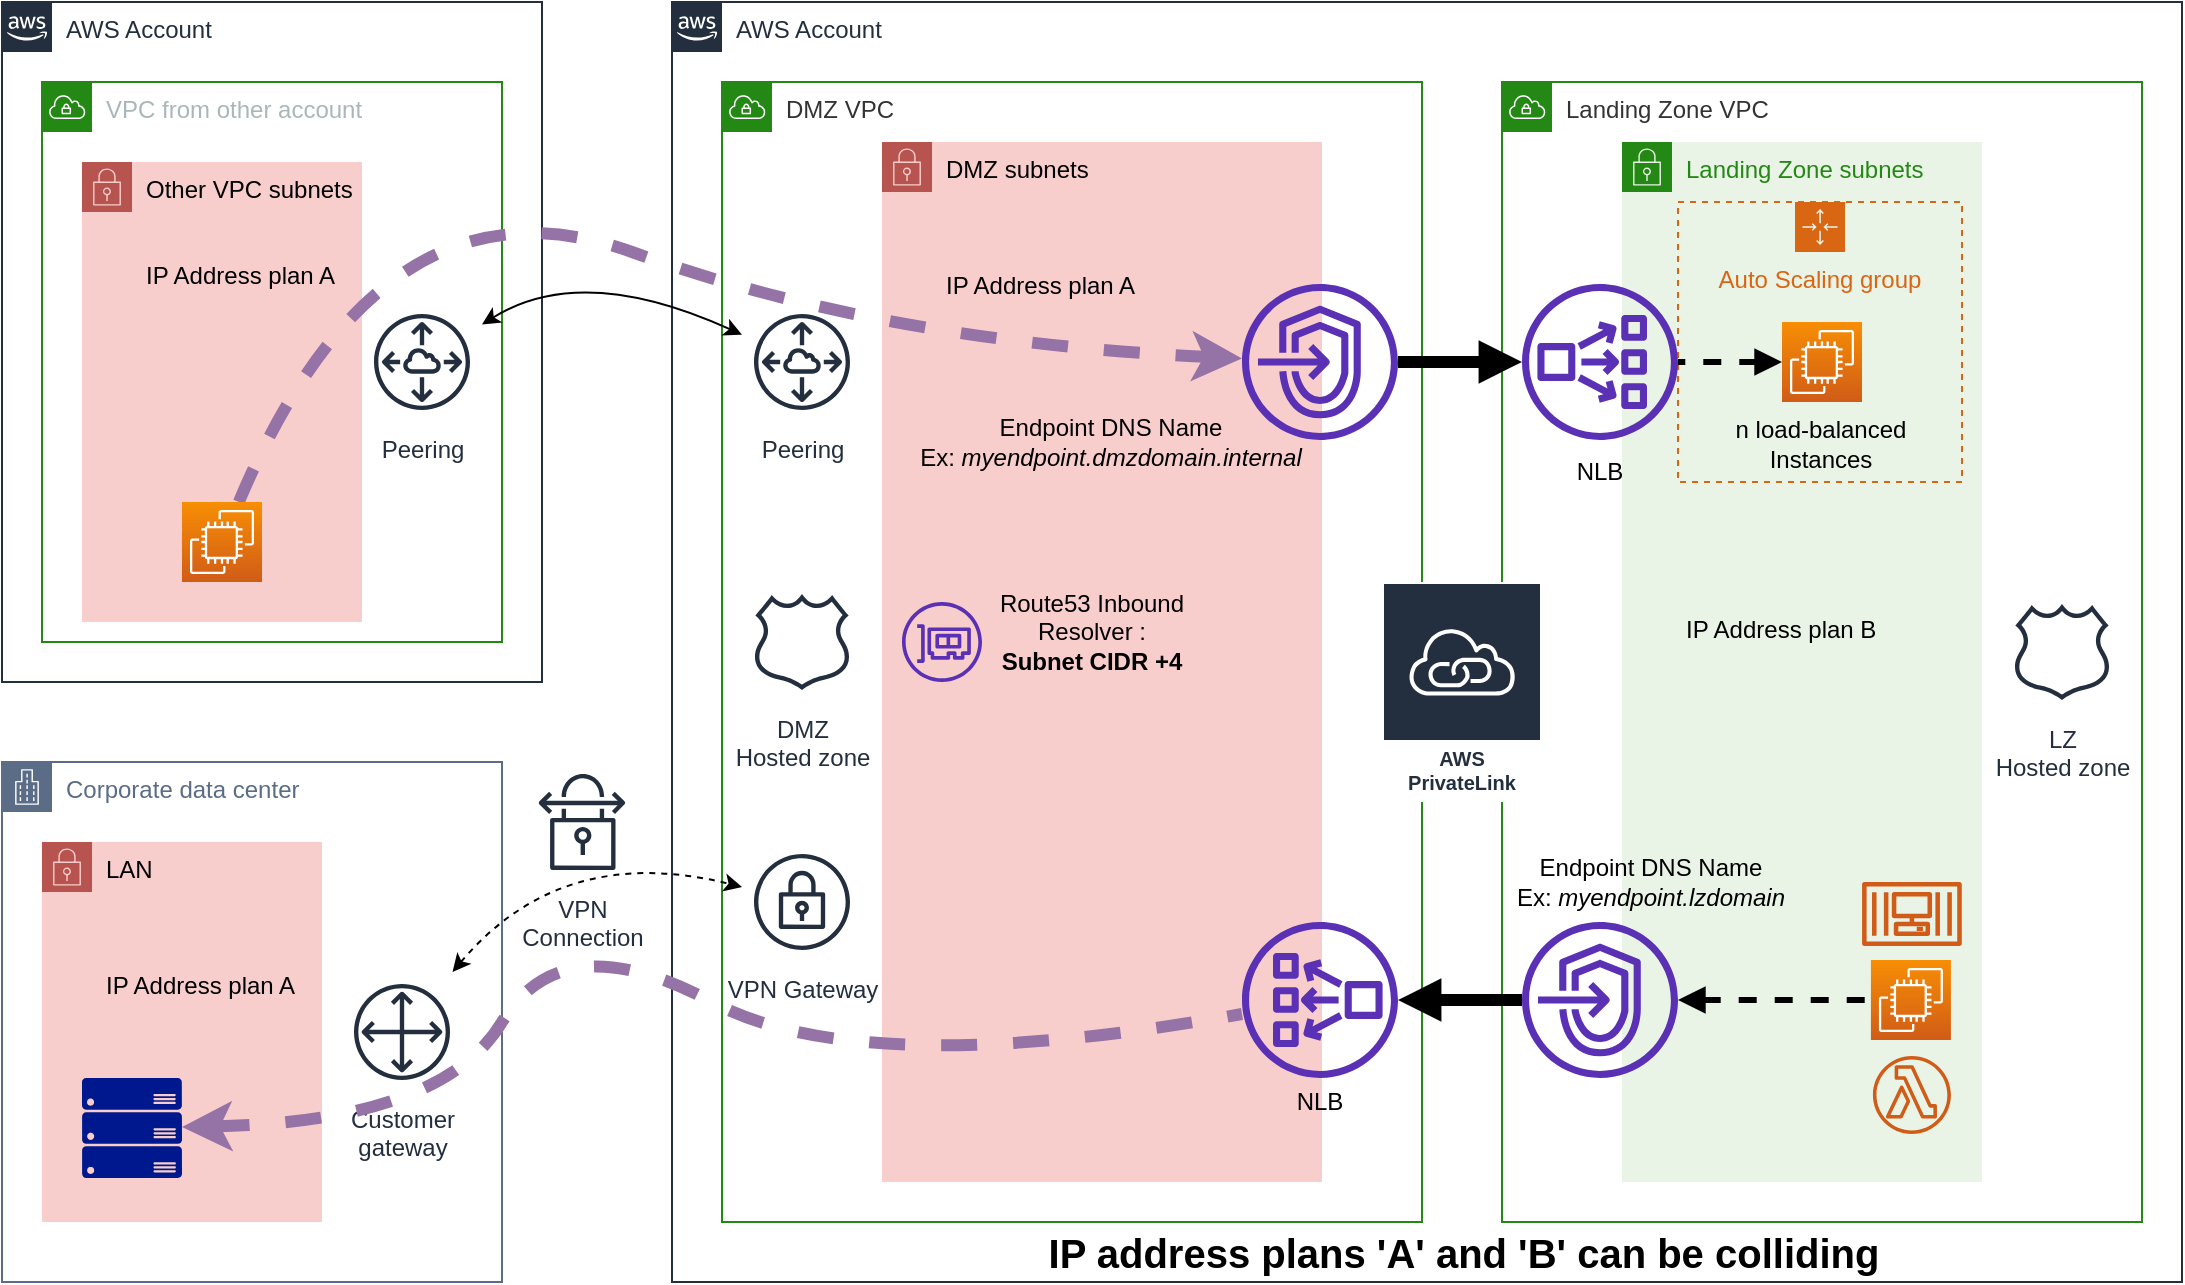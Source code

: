<mxfile version="12.4.2" type="device" pages="1"><diagram id="W5i6lPDVlBqKxYzEOK7e" name="Page-1"><mxGraphModel dx="1117" dy="767" grid="1" gridSize="10" guides="1" tooltips="1" connect="1" arrows="1" fold="1" page="1" pageScale="1" pageWidth="1169" pageHeight="827" math="0" shadow="0"><root><mxCell id="0"/><mxCell id="1" parent="0"/><mxCell id="nyVXR6nsgBkD5N5n2mQr-21" value="AWS Account" style="points=[[0,0],[0.25,0],[0.5,0],[0.75,0],[1,0],[1,0.25],[1,0.5],[1,0.75],[1,1],[0.75,1],[0.5,1],[0.25,1],[0,1],[0,0.75],[0,0.5],[0,0.25]];outlineConnect=0;gradientColor=none;html=1;whiteSpace=wrap;fontSize=12;fontStyle=0;shape=mxgraph.aws4.group;grIcon=mxgraph.aws4.group_aws_cloud_alt;strokeColor=#232F3E;fillColor=none;verticalAlign=top;align=left;spacingLeft=30;fontColor=#232F3E;dashed=0;" vertex="1" parent="1"><mxGeometry x="345" y="120" width="755" height="640" as="geometry"/></mxCell><mxCell id="nyVXR6nsgBkD5N5n2mQr-3" value="&lt;font color=&quot;#333333&quot;&gt;Landing Zone VPC&lt;/font&gt;" style="points=[[0,0],[0.25,0],[0.5,0],[0.75,0],[1,0],[1,0.25],[1,0.5],[1,0.75],[1,1],[0.75,1],[0.5,1],[0.25,1],[0,1],[0,0.75],[0,0.5],[0,0.25]];outlineConnect=0;gradientColor=none;html=1;whiteSpace=wrap;fontSize=12;fontStyle=0;shape=mxgraph.aws4.group;grIcon=mxgraph.aws4.group_vpc;strokeColor=#248814;fillColor=none;verticalAlign=top;align=left;spacingLeft=30;fontColor=#AAB7B8;dashed=0;" vertex="1" parent="1"><mxGeometry x="760" y="160" width="320" height="570" as="geometry"/></mxCell><mxCell id="nyVXR6nsgBkD5N5n2mQr-24" value="Landing Zone subnets&lt;br&gt;&lt;br&gt;&lt;br&gt;&lt;br&gt;&lt;br&gt;&lt;br&gt;&lt;br&gt;&lt;br&gt;&lt;br&gt;&lt;br&gt;&lt;br&gt;&lt;br&gt;&lt;br&gt;&lt;br&gt;&lt;br&gt;&lt;br&gt;&lt;span style=&quot;color: rgb(0 , 0 , 0)&quot;&gt;IP Address plan B&lt;/span&gt;" style="points=[[0,0],[0.25,0],[0.5,0],[0.75,0],[1,0],[1,0.25],[1,0.5],[1,0.75],[1,1],[0.75,1],[0.5,1],[0.25,1],[0,1],[0,0.75],[0,0.5],[0,0.25]];outlineConnect=0;gradientColor=none;html=1;whiteSpace=wrap;fontSize=12;fontStyle=0;shape=mxgraph.aws4.group;grIcon=mxgraph.aws4.group_security_group;grStroke=0;strokeColor=#248814;fillColor=#E9F3E6;verticalAlign=top;align=left;spacingLeft=30;fontColor=#248814;dashed=0;" vertex="1" parent="1"><mxGeometry x="820" y="190" width="180" height="520" as="geometry"/></mxCell><mxCell id="nyVXR6nsgBkD5N5n2mQr-44" value="Auto Scaling group" style="points=[[0,0],[0.25,0],[0.5,0],[0.75,0],[1,0],[1,0.25],[1,0.5],[1,0.75],[1,1],[0.75,1],[0.5,1],[0.25,1],[0,1],[0,0.75],[0,0.5],[0,0.25]];outlineConnect=0;gradientColor=none;html=1;whiteSpace=wrap;fontSize=12;fontStyle=0;shape=mxgraph.aws4.groupCenter;grIcon=mxgraph.aws4.group_auto_scaling_group;grStroke=1;strokeColor=#D86613;fillColor=none;verticalAlign=top;align=center;fontColor=#D86613;dashed=1;spacingTop=25;" vertex="1" parent="1"><mxGeometry x="848" y="220" width="142" height="140" as="geometry"/></mxCell><mxCell id="nyVXR6nsgBkD5N5n2mQr-2" value="&lt;font color=&quot;#333333&quot;&gt;DMZ VPC&lt;/font&gt;" style="points=[[0,0],[0.25,0],[0.5,0],[0.75,0],[1,0],[1,0.25],[1,0.5],[1,0.75],[1,1],[0.75,1],[0.5,1],[0.25,1],[0,1],[0,0.75],[0,0.5],[0,0.25]];outlineConnect=0;gradientColor=none;html=1;whiteSpace=wrap;fontSize=12;fontStyle=0;shape=mxgraph.aws4.group;grIcon=mxgraph.aws4.group_vpc;strokeColor=#248814;fillColor=none;verticalAlign=top;align=left;spacingLeft=30;fontColor=#AAB7B8;dashed=0;" vertex="1" parent="1"><mxGeometry x="370" y="160" width="350" height="570" as="geometry"/></mxCell><mxCell id="nyVXR6nsgBkD5N5n2mQr-27" value="AWS Account" style="points=[[0,0],[0.25,0],[0.5,0],[0.75,0],[1,0],[1,0.25],[1,0.5],[1,0.75],[1,1],[0.75,1],[0.5,1],[0.25,1],[0,1],[0,0.75],[0,0.5],[0,0.25]];outlineConnect=0;gradientColor=none;html=1;whiteSpace=wrap;fontSize=12;fontStyle=0;shape=mxgraph.aws4.group;grIcon=mxgraph.aws4.group_aws_cloud_alt;strokeColor=#232F3E;fillColor=none;verticalAlign=top;align=left;spacingLeft=30;fontColor=#232F3E;dashed=0;" vertex="1" parent="1"><mxGeometry x="10" y="120" width="270" height="340" as="geometry"/></mxCell><mxCell id="nyVXR6nsgBkD5N5n2mQr-8" value="VPN Gateway" style="outlineConnect=0;fontColor=#232F3E;gradientColor=none;strokeColor=#232F3E;fillColor=#ffffff;dashed=0;verticalLabelPosition=bottom;verticalAlign=top;align=center;html=1;fontSize=12;fontStyle=0;aspect=fixed;shape=mxgraph.aws4.resourceIcon;resIcon=mxgraph.aws4.vpn_gateway;" vertex="1" parent="1"><mxGeometry x="380" y="540" width="60" height="60" as="geometry"/></mxCell><mxCell id="nyVXR6nsgBkD5N5n2mQr-9" value="DMZ&lt;br&gt;Hosted zone" style="outlineConnect=0;fontColor=#232F3E;gradientColor=none;strokeColor=#232F3E;fillColor=#ffffff;dashed=0;verticalLabelPosition=bottom;verticalAlign=top;align=center;html=1;fontSize=12;fontStyle=0;aspect=fixed;shape=mxgraph.aws4.resourceIcon;resIcon=mxgraph.aws4.hosted_zone;" vertex="1" parent="1"><mxGeometry x="380" y="410" width="60" height="60" as="geometry"/></mxCell><mxCell id="nyVXR6nsgBkD5N5n2mQr-10" value="Peering" style="outlineConnect=0;fontColor=#232F3E;gradientColor=none;strokeColor=#232F3E;fillColor=#ffffff;dashed=0;verticalLabelPosition=bottom;verticalAlign=top;align=center;html=1;fontSize=12;fontStyle=0;aspect=fixed;shape=mxgraph.aws4.resourceIcon;resIcon=mxgraph.aws4.peering;" vertex="1" parent="1"><mxGeometry x="380" y="270" width="60" height="60" as="geometry"/></mxCell><mxCell id="nyVXR6nsgBkD5N5n2mQr-25" value="DMZ subnets&lt;br&gt;&lt;br&gt;&lt;br&gt;&lt;br&gt;IP Address plan A" style="points=[[0,0],[0.25,0],[0.5,0],[0.75,0],[1,0],[1,0.25],[1,0.5],[1,0.75],[1,1],[0.75,1],[0.5,1],[0.25,1],[0,1],[0,0.75],[0,0.5],[0,0.25]];outlineConnect=0;html=1;whiteSpace=wrap;fontSize=12;fontStyle=0;shape=mxgraph.aws4.group;grIcon=mxgraph.aws4.group_security_group;grStroke=0;strokeColor=#b85450;fillColor=#f8cecc;verticalAlign=top;align=left;spacingLeft=30;dashed=0;" vertex="1" parent="1"><mxGeometry x="450" y="190" width="220" height="520" as="geometry"/></mxCell><mxCell id="nyVXR6nsgBkD5N5n2mQr-1" value="VPC from other account" style="points=[[0,0],[0.25,0],[0.5,0],[0.75,0],[1,0],[1,0.25],[1,0.5],[1,0.75],[1,1],[0.75,1],[0.5,1],[0.25,1],[0,1],[0,0.75],[0,0.5],[0,0.25]];outlineConnect=0;gradientColor=none;html=1;whiteSpace=wrap;fontSize=12;fontStyle=0;shape=mxgraph.aws4.group;grIcon=mxgraph.aws4.group_vpc;strokeColor=#248814;fillColor=none;verticalAlign=top;align=left;spacingLeft=30;fontColor=#AAB7B8;dashed=0;" vertex="1" parent="1"><mxGeometry x="30" y="160" width="230" height="280" as="geometry"/></mxCell><mxCell id="nyVXR6nsgBkD5N5n2mQr-4" value="Corporate data center" style="points=[[0,0],[0.25,0],[0.5,0],[0.75,0],[1,0],[1,0.25],[1,0.5],[1,0.75],[1,1],[0.75,1],[0.5,1],[0.25,1],[0,1],[0,0.75],[0,0.5],[0,0.25]];outlineConnect=0;gradientColor=none;html=1;whiteSpace=wrap;fontSize=12;fontStyle=0;shape=mxgraph.aws4.group;grIcon=mxgraph.aws4.group_corporate_data_center;strokeColor=#5A6C86;fillColor=none;verticalAlign=top;align=left;spacingLeft=30;fontColor=#5A6C86;dashed=0;" vertex="1" parent="1"><mxGeometry x="10" y="500" width="250" height="260" as="geometry"/></mxCell><mxCell id="nyVXR6nsgBkD5N5n2mQr-7" value="Customer&#10;gateway" style="outlineConnect=0;fontColor=#232F3E;gradientColor=none;strokeColor=#232F3E;fillColor=#ffffff;dashed=0;verticalLabelPosition=bottom;verticalAlign=top;align=center;html=1;fontSize=12;fontStyle=0;aspect=fixed;shape=mxgraph.aws4.resourceIcon;resIcon=mxgraph.aws4.customer_gateway;" vertex="1" parent="1"><mxGeometry x="180" y="605" width="60" height="60" as="geometry"/></mxCell><mxCell id="nyVXR6nsgBkD5N5n2mQr-11" value="AWS PrivateLink" style="outlineConnect=0;fontColor=#232F3E;gradientColor=none;strokeColor=#ffffff;fillColor=#232F3E;dashed=0;verticalLabelPosition=middle;verticalAlign=bottom;align=center;html=1;whiteSpace=wrap;fontSize=10;fontStyle=1;spacing=3;shape=mxgraph.aws4.productIcon;prIcon=mxgraph.aws4.privatelink;" vertex="1" parent="1"><mxGeometry x="700" y="410" width="80" height="110" as="geometry"/></mxCell><mxCell id="nyVXR6nsgBkD5N5n2mQr-12" value="VPN&#10;Connection" style="outlineConnect=0;fontColor=#232F3E;gradientColor=none;strokeColor=#232F3E;fillColor=#ffffff;dashed=0;verticalLabelPosition=bottom;verticalAlign=top;align=center;html=1;fontSize=12;fontStyle=0;aspect=fixed;shape=mxgraph.aws4.resourceIcon;resIcon=mxgraph.aws4.vpn_connection;" vertex="1" parent="1"><mxGeometry x="270" y="500" width="60" height="60" as="geometry"/></mxCell><mxCell id="nyVXR6nsgBkD5N5n2mQr-13" value="Peering" style="outlineConnect=0;fontColor=#232F3E;gradientColor=none;strokeColor=#232F3E;fillColor=#ffffff;dashed=0;verticalLabelPosition=bottom;verticalAlign=top;align=center;html=1;fontSize=12;fontStyle=0;aspect=fixed;shape=mxgraph.aws4.resourceIcon;resIcon=mxgraph.aws4.peering;" vertex="1" parent="1"><mxGeometry x="190" y="270" width="60" height="60" as="geometry"/></mxCell><mxCell id="nyVXR6nsgBkD5N5n2mQr-17" value="" style="outlineConnect=0;fontColor=#232F3E;gradientColor=none;fillColor=#5A30B5;strokeColor=none;dashed=0;verticalLabelPosition=bottom;verticalAlign=top;align=center;html=1;fontSize=12;fontStyle=0;aspect=fixed;pointerEvents=1;shape=mxgraph.aws4.network_load_balancer;" vertex="1" parent="1"><mxGeometry x="770" y="261" width="78" height="78" as="geometry"/></mxCell><mxCell id="nyVXR6nsgBkD5N5n2mQr-18" value="" style="outlineConnect=0;fontColor=#232F3E;gradientColor=none;fillColor=#5A30B5;strokeColor=none;dashed=0;verticalLabelPosition=bottom;verticalAlign=top;align=center;html=1;fontSize=12;fontStyle=0;aspect=fixed;pointerEvents=1;shape=mxgraph.aws4.endpoints;" vertex="1" parent="1"><mxGeometry x="630" y="261" width="78" height="78" as="geometry"/></mxCell><mxCell id="nyVXR6nsgBkD5N5n2mQr-19" value="" style="outlineConnect=0;fontColor=#232F3E;gradientColor=none;fillColor=#5A30B5;strokeColor=none;dashed=0;verticalLabelPosition=bottom;verticalAlign=top;align=center;html=1;fontSize=12;fontStyle=0;aspect=fixed;pointerEvents=1;shape=mxgraph.aws4.network_load_balancer;rotation=-180;" vertex="1" parent="1"><mxGeometry x="630" y="580" width="78" height="78" as="geometry"/></mxCell><mxCell id="nyVXR6nsgBkD5N5n2mQr-31" value="" style="edgeStyle=orthogonalEdgeStyle;rounded=0;orthogonalLoop=1;jettySize=auto;html=1;startArrow=none;startFill=0;endArrow=block;strokeWidth=6;" edge="1" parent="1" source="nyVXR6nsgBkD5N5n2mQr-20" target="nyVXR6nsgBkD5N5n2mQr-19"><mxGeometry relative="1" as="geometry"/></mxCell><mxCell id="nyVXR6nsgBkD5N5n2mQr-20" value="" style="outlineConnect=0;fontColor=#232F3E;gradientColor=none;fillColor=#5A30B5;strokeColor=none;dashed=0;verticalLabelPosition=bottom;verticalAlign=top;align=center;html=1;fontSize=12;fontStyle=0;aspect=fixed;pointerEvents=1;shape=mxgraph.aws4.endpoints;" vertex="1" parent="1"><mxGeometry x="770" y="580" width="78" height="78" as="geometry"/></mxCell><mxCell id="nyVXR6nsgBkD5N5n2mQr-22" value="" style="curved=1;endArrow=classic;html=1;startArrow=classic;startFill=1;" edge="1" parent="1" source="nyVXR6nsgBkD5N5n2mQr-13" target="nyVXR6nsgBkD5N5n2mQr-10"><mxGeometry width="50" height="50" relative="1" as="geometry"><mxPoint x="10" y="930" as="sourcePoint"/><mxPoint x="60" y="880" as="targetPoint"/><Array as="points"><mxPoint x="300" y="250"/></Array></mxGeometry></mxCell><mxCell id="nyVXR6nsgBkD5N5n2mQr-23" value="" style="curved=1;endArrow=classic;html=1;startArrow=classic;startFill=1;dashed=1;" edge="1" parent="1" source="nyVXR6nsgBkD5N5n2mQr-7" target="nyVXR6nsgBkD5N5n2mQr-8"><mxGeometry width="50" height="50" relative="1" as="geometry"><mxPoint x="260" y="291.25" as="sourcePoint"/><mxPoint x="390" y="296.364" as="targetPoint"/><Array as="points"><mxPoint x="290" y="540"/></Array></mxGeometry></mxCell><mxCell id="nyVXR6nsgBkD5N5n2mQr-26" value="Other VPC subnets&lt;br&gt;&lt;br&gt;&lt;br&gt;IP Address plan A" style="points=[[0,0],[0.25,0],[0.5,0],[0.75,0],[1,0],[1,0.25],[1,0.5],[1,0.75],[1,1],[0.75,1],[0.5,1],[0.25,1],[0,1],[0,0.75],[0,0.5],[0,0.25]];outlineConnect=0;html=1;whiteSpace=wrap;fontSize=12;fontStyle=0;shape=mxgraph.aws4.group;grIcon=mxgraph.aws4.group_security_group;grStroke=0;strokeColor=#b85450;fillColor=#f8cecc;verticalAlign=top;align=left;spacingLeft=30;dashed=0;" vertex="1" parent="1"><mxGeometry x="50" y="200" width="140" height="230" as="geometry"/></mxCell><mxCell id="nyVXR6nsgBkD5N5n2mQr-28" value="LAN&lt;br&gt;&lt;br&gt;&lt;br&gt;&lt;br&gt;IP Address plan A" style="points=[[0,0],[0.25,0],[0.5,0],[0.75,0],[1,0],[1,0.25],[1,0.5],[1,0.75],[1,1],[0.75,1],[0.5,1],[0.25,1],[0,1],[0,0.75],[0,0.5],[0,0.25]];outlineConnect=0;html=1;whiteSpace=wrap;fontSize=12;fontStyle=0;shape=mxgraph.aws4.group;grIcon=mxgraph.aws4.group_security_group;grStroke=0;strokeColor=#b85450;fillColor=#f8cecc;verticalAlign=top;align=left;spacingLeft=30;dashed=0;" vertex="1" parent="1"><mxGeometry x="30" y="540" width="140" height="190" as="geometry"/></mxCell><mxCell id="nyVXR6nsgBkD5N5n2mQr-32" value="" style="edgeStyle=orthogonalEdgeStyle;rounded=0;orthogonalLoop=1;jettySize=auto;html=1;startArrow=block;startFill=1;endArrow=none;strokeWidth=6;endFill=0;" edge="1" parent="1" source="nyVXR6nsgBkD5N5n2mQr-17" target="nyVXR6nsgBkD5N5n2mQr-18"><mxGeometry relative="1" as="geometry"><mxPoint x="780" y="629" as="sourcePoint"/><mxPoint x="718.0" y="629" as="targetPoint"/></mxGeometry></mxCell><mxCell id="nyVXR6nsgBkD5N5n2mQr-33" value="NLB" style="text;html=1;strokeColor=none;fillColor=none;align=center;verticalAlign=middle;whiteSpace=wrap;rounded=0;" vertex="1" parent="1"><mxGeometry x="789" y="350" width="40" height="10" as="geometry"/></mxCell><mxCell id="nyVXR6nsgBkD5N5n2mQr-34" value="NLB" style="text;html=1;strokeColor=none;fillColor=none;align=center;verticalAlign=middle;whiteSpace=wrap;rounded=0;" vertex="1" parent="1"><mxGeometry x="649" y="665" width="40" height="10" as="geometry"/></mxCell><mxCell id="nyVXR6nsgBkD5N5n2mQr-35" value="LZ&lt;br&gt;Hosted zone" style="outlineConnect=0;fontColor=#232F3E;gradientColor=none;strokeColor=#232F3E;fillColor=#ffffff;dashed=0;verticalLabelPosition=bottom;verticalAlign=top;align=center;html=1;fontSize=12;fontStyle=0;aspect=fixed;shape=mxgraph.aws4.resourceIcon;resIcon=mxgraph.aws4.hosted_zone;" vertex="1" parent="1"><mxGeometry x="1010" y="415" width="60" height="60" as="geometry"/></mxCell><mxCell id="nyVXR6nsgBkD5N5n2mQr-39" value="" style="outlineConnect=0;fontColor=#232F3E;gradientColor=#F78E04;gradientDirection=north;fillColor=#D05C17;strokeColor=#ffffff;dashed=0;verticalLabelPosition=bottom;verticalAlign=top;align=center;html=1;fontSize=12;fontStyle=0;aspect=fixed;shape=mxgraph.aws4.resourceIcon;resIcon=mxgraph.aws4.ec2;" vertex="1" parent="1"><mxGeometry x="900" y="280" width="40" height="40" as="geometry"/></mxCell><mxCell id="nyVXR6nsgBkD5N5n2mQr-45" value="" style="edgeStyle=orthogonalEdgeStyle;rounded=0;orthogonalLoop=1;jettySize=auto;html=1;startArrow=block;startFill=1;endArrow=none;strokeWidth=3;endFill=0;dashed=1;" edge="1" parent="1" source="nyVXR6nsgBkD5N5n2mQr-39" target="nyVXR6nsgBkD5N5n2mQr-17"><mxGeometry relative="1" as="geometry"><mxPoint x="780" y="310" as="sourcePoint"/><mxPoint x="718.0" y="310" as="targetPoint"/></mxGeometry></mxCell><mxCell id="nyVXR6nsgBkD5N5n2mQr-46" value="" style="outlineConnect=0;fontColor=#232F3E;gradientColor=#F78E04;gradientDirection=north;fillColor=#D05C17;strokeColor=#ffffff;dashed=0;verticalLabelPosition=bottom;verticalAlign=top;align=center;html=1;fontSize=12;fontStyle=0;aspect=fixed;shape=mxgraph.aws4.resourceIcon;resIcon=mxgraph.aws4.ec2;" vertex="1" parent="1"><mxGeometry x="944.46" y="599" width="40" height="40" as="geometry"/></mxCell><mxCell id="nyVXR6nsgBkD5N5n2mQr-47" value="" style="edgeStyle=orthogonalEdgeStyle;rounded=0;orthogonalLoop=1;jettySize=auto;html=1;startArrow=block;startFill=1;endArrow=none;strokeWidth=3;endFill=0;dashed=1;" edge="1" parent="1" source="nyVXR6nsgBkD5N5n2mQr-20" target="nyVXR6nsgBkD5N5n2mQr-46"><mxGeometry relative="1" as="geometry"><mxPoint x="910" y="309.714" as="sourcePoint"/><mxPoint x="858.0" y="309.714" as="targetPoint"/></mxGeometry></mxCell><mxCell id="nyVXR6nsgBkD5N5n2mQr-48" value="" style="outlineConnect=0;fontColor=#232F3E;gradientColor=none;fillColor=#5A30B5;strokeColor=none;dashed=0;verticalLabelPosition=bottom;verticalAlign=top;align=center;html=1;fontSize=12;fontStyle=0;aspect=fixed;pointerEvents=1;shape=mxgraph.aws4.elastic_network_interface;" vertex="1" parent="1"><mxGeometry x="460" y="420" width="40" height="40" as="geometry"/></mxCell><mxCell id="nyVXR6nsgBkD5N5n2mQr-49" value="Route53 Inbound Resolver :&lt;br&gt;&lt;b&gt;Subnet CIDR +4&lt;/b&gt;" style="text;html=1;strokeColor=none;fillColor=none;align=center;verticalAlign=middle;whiteSpace=wrap;rounded=0;" vertex="1" parent="1"><mxGeometry x="500" y="430" width="110" height="10" as="geometry"/></mxCell><mxCell id="nyVXR6nsgBkD5N5n2mQr-50" value="" style="aspect=fixed;pointerEvents=1;shadow=0;dashed=0;html=1;strokeColor=none;labelPosition=center;verticalLabelPosition=bottom;verticalAlign=top;align=center;fillColor=#00188D;shape=mxgraph.azure.server_rack" vertex="1" parent="1"><mxGeometry x="50" y="658" width="50" height="50" as="geometry"/></mxCell><mxCell id="nyVXR6nsgBkD5N5n2mQr-51" value="n load-balanced Instances" style="text;html=1;strokeColor=none;fillColor=none;align=center;verticalAlign=middle;whiteSpace=wrap;rounded=0;" vertex="1" parent="1"><mxGeometry x="872.75" y="330" width="92.5" height="21" as="geometry"/></mxCell><mxCell id="nyVXR6nsgBkD5N5n2mQr-52" value="IP address plans 'A' and 'B' can be colliding" style="text;html=1;strokeColor=none;fillColor=none;align=center;verticalAlign=middle;whiteSpace=wrap;rounded=0;fontSize=20;fontStyle=1" vertex="1" parent="1"><mxGeometry x="527.39" y="740" width="428.07" height="10" as="geometry"/></mxCell><mxCell id="nyVXR6nsgBkD5N5n2mQr-53" value="" style="curved=1;endArrow=none;html=1;startArrow=classic;startFill=1;dashed=1;strokeWidth=6;fillColor=#e1d5e7;strokeColor=#9673a6;endFill=0;" edge="1" parent="1" source="nyVXR6nsgBkD5N5n2mQr-50" target="nyVXR6nsgBkD5N5n2mQr-19"><mxGeometry width="50" height="50" relative="1" as="geometry"><mxPoint x="228.571" y="625" as="sourcePoint"/><mxPoint x="390" y="572.5" as="targetPoint"/><Array as="points"><mxPoint x="230" y="680"/><mxPoint x="290" y="580"/><mxPoint x="440" y="660"/></Array></mxGeometry></mxCell><mxCell id="nyVXR6nsgBkD5N5n2mQr-55" value="" style="curved=1;endArrow=classic;html=1;startArrow=none;startFill=0;dashed=1;strokeWidth=6;fillColor=#e1d5e7;strokeColor=#9673a6;endFill=1;" edge="1" parent="1" source="nyVXR6nsgBkD5N5n2mQr-60" target="nyVXR6nsgBkD5N5n2mQr-18"><mxGeometry width="50" height="50" relative="1" as="geometry"><mxPoint x="120" y="385" as="sourcePoint"/><mxPoint x="640" y="636.651" as="targetPoint"/><Array as="points"><mxPoint x="200" y="200"/><mxPoint x="450" y="290"/></Array></mxGeometry></mxCell><mxCell id="nyVXR6nsgBkD5N5n2mQr-56" value="" style="outlineConnect=0;fontColor=#232F3E;gradientColor=none;fillColor=#D05C17;strokeColor=none;dashed=0;verticalLabelPosition=bottom;verticalAlign=top;align=center;html=1;fontSize=12;fontStyle=0;aspect=fixed;pointerEvents=1;shape=mxgraph.aws4.lambda_function;" vertex="1" parent="1"><mxGeometry x="945.46" y="647" width="39" height="39" as="geometry"/></mxCell><mxCell id="nyVXR6nsgBkD5N5n2mQr-57" value="" style="outlineConnect=0;fontColor=#232F3E;gradientColor=none;fillColor=#D05C17;strokeColor=none;dashed=0;verticalLabelPosition=bottom;verticalAlign=top;align=center;html=1;fontSize=12;fontStyle=0;aspect=fixed;pointerEvents=1;shape=mxgraph.aws4.container_3;" vertex="1" parent="1"><mxGeometry x="940" y="560" width="49.92" height="32" as="geometry"/></mxCell><mxCell id="nyVXR6nsgBkD5N5n2mQr-58" value="Endpoint DNS Name&lt;br&gt;Ex: &lt;i&gt;myendpoint.dmzdomain.internal&lt;/i&gt;" style="text;html=1;strokeColor=none;fillColor=none;align=center;verticalAlign=middle;whiteSpace=wrap;rounded=0;" vertex="1" parent="1"><mxGeometry x="450" y="320" width="229" height="40" as="geometry"/></mxCell><mxCell id="nyVXR6nsgBkD5N5n2mQr-59" value="Endpoint DNS Name&lt;br&gt;Ex: &lt;i&gt;myendpoint.lzdomain&lt;/i&gt;" style="text;html=1;strokeColor=none;fillColor=none;align=center;verticalAlign=middle;whiteSpace=wrap;rounded=0;" vertex="1" parent="1"><mxGeometry x="720" y="540" width="229" height="40" as="geometry"/></mxCell><mxCell id="nyVXR6nsgBkD5N5n2mQr-60" value="" style="outlineConnect=0;fontColor=#232F3E;gradientColor=#F78E04;gradientDirection=north;fillColor=#D05C17;strokeColor=#ffffff;dashed=0;verticalLabelPosition=bottom;verticalAlign=top;align=center;html=1;fontSize=12;fontStyle=0;aspect=fixed;shape=mxgraph.aws4.resourceIcon;resIcon=mxgraph.aws4.ec2;" vertex="1" parent="1"><mxGeometry x="100" y="370" width="40" height="40" as="geometry"/></mxCell></root></mxGraphModel></diagram></mxfile>